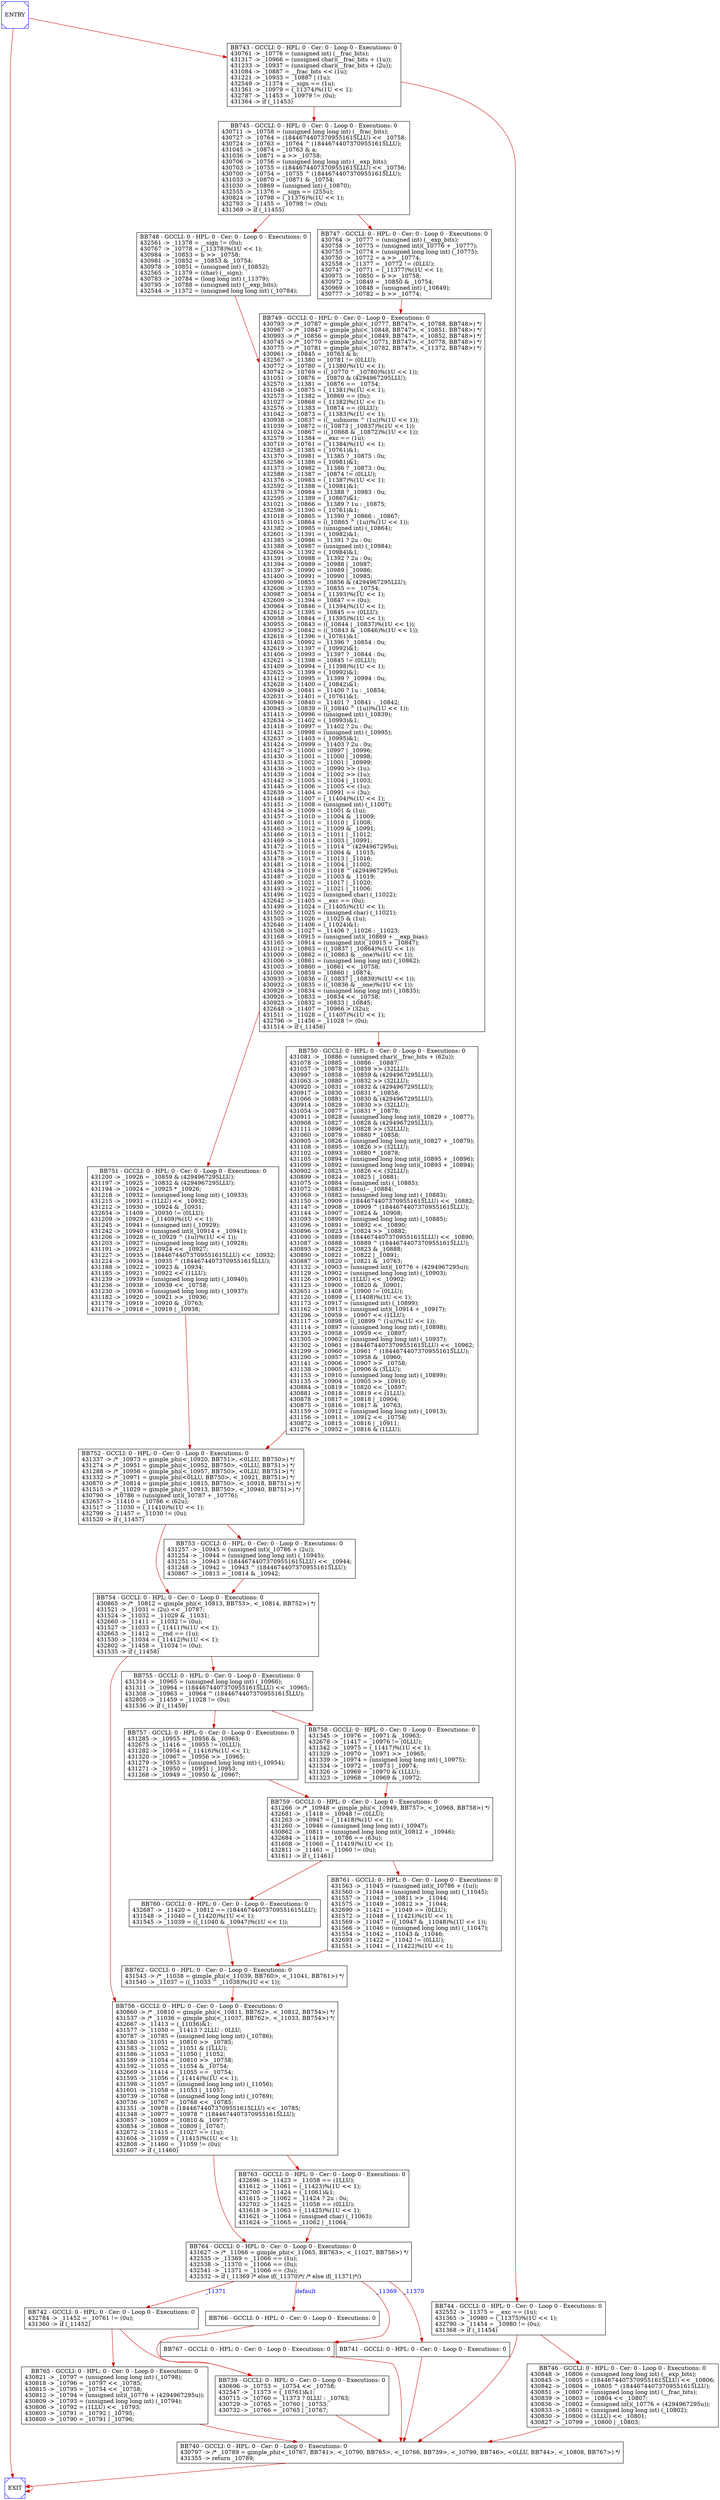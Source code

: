 digraph G {
0[color=blue,shape=Msquare, label="ENTRY"];
1[color=blue,shape=Msquare, label="EXIT"];
2[shape=box, label="BB739 - GCCLI: 0 - HPL: 0 - Cer: 0 - Loop 0 - Executions: 0\n430696 -> _10753 = _10754 << _10758;\l432547 -> _11373 = (_10761)&1;\l430715 -> _10760 = _11373 ? 0LLU : _10763;\l430729 -> _10765 = _10760 | _10753;\l430732 -> _10766 = _10765 | _10767;\l"];
3[shape=box, label="BB740 - GCCLI: 0 - HPL: 0 - Cer: 0 - Loop 0 - Executions: 0\l430797 -> /* _10789 = gimple_phi(<_10767, BB741>, <_10790, BB765>, <_10766, BB739>, <_10799, BB746>, <0LLU, BB744>, <_10808, BB767>) */\l431355 -> return _10789;\l"];
4[shape=box, label="BB741 - GCCLI: 0 - HPL: 0 - Cer: 0 - Loop 0 - Executions: 0"];
5[shape=box, label="BB742 - GCCLI: 0 - HPL: 0 - Cer: 0 - Loop 0 - Executions: 0\n432784 -> _11452 = _10761 != (0u);\l431360 -> if (_11452)\l"];
6[shape=box, label="BB743 - GCCLI: 0 - HPL: 0 - Cer: 0 - Loop 0 - Executions: 0\n430761 -> _10776 = (unsigned int) (__frac_bits);\l431317 -> _10966 = (unsigned char)(__frac_bits + (1u));\l431233 -> _10937 = (unsigned char)(__frac_bits + (2u));\l431084 -> _10887 = __frac_bits << (1u);\l431221 -> _10933 = _10887 | (1u);\l432549 -> _11374 = __sign == (1u);\l431361 -> _10979 = (_11374)%(1U << 1);\l432787 -> _11453 = _10979 != (0u);\l431364 -> if (_11453)\l"];
7[shape=box, label="BB744 - GCCLI: 0 - HPL: 0 - Cer: 0 - Loop 0 - Executions: 0\n432552 -> _11375 = __exc == (1u);\l431365 -> _10980 = (_11375)%(1U << 1);\l432790 -> _11454 = _10980 != (0u);\l431368 -> if (_11454)\l"];
8[shape=box, label="BB745 - GCCLI: 0 - HPL: 0 - Cer: 0 - Loop 0 - Executions: 0\n430711 -> _10758 = (unsigned long long int) (__frac_bits);\l430727 -> _10764 = (18446744073709551615LLU) << _10758;\l430724 -> _10763 = _10764 ^ (18446744073709551615LLU);\l431045 -> _10874 = _10763 & a;\l431036 -> _10871 = a >> _10758;\l430706 -> _10756 = (unsigned long long int) (__exp_bits);\l430703 -> _10755 = (18446744073709551615LLU) << _10756;\l430700 -> _10754 = _10755 ^ (18446744073709551615LLU);\l431033 -> _10870 = _10871 & _10754;\l431030 -> _10869 = (unsigned int) (_10870);\l432555 -> _11376 = __sign == (255u);\l430824 -> _10798 = (_11376)%(1U << 1);\l432793 -> _11455 = _10798 != (0u);\l431369 -> if (_11455)\l"];
9[shape=box, label="BB746 - GCCLI: 0 - HPL: 0 - Cer: 0 - Loop 0 - Executions: 0\n430848 -> _10806 = (unsigned long long int) (__exp_bits);\l430845 -> _10805 = (18446744073709551615LLU) << _10806;\l430842 -> _10804 = _10805 ^ (18446744073709551615LLU);\l430851 -> _10807 = (unsigned long long int) (__frac_bits);\l430839 -> _10803 = _10804 << _10807;\l430836 -> _10802 = (unsigned int)(_10776 + (4294967295u));\l430833 -> _10801 = (unsigned long long int) (_10802);\l430830 -> _10800 = (1LLU) << _10801;\l430827 -> _10799 = _10800 | _10803;\l"];
10[shape=box, label="BB747 - GCCLI: 0 - HPL: 0 - Cer: 0 - Loop 0 - Executions: 0\n430764 -> _10777 = (unsigned int) (__exp_bits);\l430758 -> _10775 = (unsigned int)(_10776 + _10777);\l430755 -> _10774 = (unsigned long long int) (_10775);\l430750 -> _10772 = a >> _10774;\l432558 -> _11377 = _10772 != (0LLU);\l430747 -> _10771 = (_11377)%(1U << 1);\l430975 -> _10850 = b >> _10758;\l430972 -> _10849 = _10850 & _10754;\l430969 -> _10848 = (unsigned int) (_10849);\l430777 -> _10782 = b >> _10774;\l"];
11[shape=box, label="BB748 - GCCLI: 0 - HPL: 0 - Cer: 0 - Loop 0 - Executions: 0\n432561 -> _11378 = __sign != (0u);\l430767 -> _10778 = (_11378)%(1U << 1);\l430984 -> _10853 = b >> _10758;\l430981 -> _10852 = _10853 & _10754;\l430978 -> _10851 = (unsigned int) (_10852);\l432565 -> _11379 = (char) (__sign);\l430783 -> _10784 = (long long int) (_11379);\l430795 -> _10788 = (unsigned int) (__exp_bits);\l432544 -> _11372 = (unsigned long long int) (_10784);\l"];
12[shape=box, label="BB749 - GCCLI: 0 - HPL: 0 - Cer: 0 - Loop 0 - Executions: 0\l430793 -> /* _10787 = gimple_phi(<_10777, BB747>, <_10788, BB748>) */\l430967 -> /* _10847 = gimple_phi(<_10848, BB747>, <_10851, BB748>) */\l430993 -> /* _10856 = gimple_phi(<_10849, BB747>, <_10852, BB748>) */\l430745 -> /* _10770 = gimple_phi(<_10771, BB747>, <_10778, BB748>) */\l430775 -> /* _10781 = gimple_phi(<_10782, BB747>, <_11372, BB748>) */\l430961 -> _10845 = _10763 & b;\l432567 -> _11380 = _10781 != (0LLU);\l430772 -> _10780 = (_11380)%(1U << 1);\l430742 -> _10769 = ((_10770 ^ _10780)%(1U << 1));\l431051 -> _10876 = _10870 & (4294967295LLU);\l432570 -> _11381 = _10876 == _10754;\l431048 -> _10875 = (_11381)%(1U << 1);\l432573 -> _11382 = _10869 == (0u);\l431027 -> _10868 = (_11382)%(1U << 1);\l432576 -> _11383 = _10874 == (0LLU);\l431042 -> _10873 = (_11383)%(1U << 1);\l430938 -> _10837 = ((__subnorm ^ (1u))%(1U << 1));\l431039 -> _10872 = ((_10873 | _10837)%(1U << 1));\l431024 -> _10867 = ((_10868 & _10872)%(1U << 1));\l432579 -> _11384 = __exc == (1u);\l430719 -> _10761 = (_11384)%(1U << 1);\l432583 -> _11385 = (_10761)&1;\l431370 -> _10981 = _11385 ? _10875 : 0u;\l432586 -> _11386 = (_10981)&1;\l431373 -> _10982 = _11386 ? _10873 : 0u;\l432588 -> _11387 = _10874 != (0LLU);\l431376 -> _10983 = (_11387)%(1U << 1);\l432592 -> _11388 = (_10981)&1;\l431379 -> _10984 = _11388 ? _10983 : 0u;\l432595 -> _11389 = (_10867)&1;\l431021 -> _10866 = _11389 ? 1u : _10875;\l432598 -> _11390 = (_10761)&1;\l431018 -> _10865 = _11390 ? _10866 : _10867;\l431015 -> _10864 = ((_10865 ^ (1u))%(1U << 1));\l431382 -> _10985 = (unsigned int) (_10864);\l432601 -> _11391 = (_10982)&1;\l431385 -> _10986 = _11391 ? 2u : 0u;\l431388 -> _10987 = (unsigned int) (_10984);\l432604 -> _11392 = (_10984)&1;\l431391 -> _10988 = _11392 ? 2u : 0u;\l431394 -> _10989 = _10988 | _10987;\l431397 -> _10990 = _10989 | _10986;\l431400 -> _10991 = _10990 | _10985;\l430990 -> _10855 = _10856 & (4294967295LLU);\l432606 -> _11393 = _10855 == _10754;\l430987 -> _10854 = (_11393)%(1U << 1);\l432609 -> _11394 = _10847 == (0u);\l430964 -> _10846 = (_11394)%(1U << 1);\l432612 -> _11395 = _10845 == (0LLU);\l430958 -> _10844 = (_11395)%(1U << 1);\l430955 -> _10843 = ((_10844 | _10837)%(1U << 1));\l430952 -> _10842 = ((_10843 & _10846)%(1U << 1));\l432616 -> _11396 = (_10761)&1;\l431403 -> _10992 = _11396 ? _10854 : 0u;\l432619 -> _11397 = (_10992)&1;\l431406 -> _10993 = _11397 ? _10844 : 0u;\l432621 -> _11398 = _10845 != (0LLU);\l431409 -> _10994 = (_11398)%(1U << 1);\l432625 -> _11399 = (_10992)&1;\l431412 -> _10995 = _11399 ? _10994 : 0u;\l432628 -> _11400 = (_10842)&1;\l430949 -> _10841 = _11400 ? 1u : _10854;\l432631 -> _11401 = (_10761)&1;\l430946 -> _10840 = _11401 ? _10841 : _10842;\l430943 -> _10839 = ((_10840 ^ (1u))%(1U << 1));\l431415 -> _10996 = (unsigned int) (_10839);\l432634 -> _11402 = (_10993)&1;\l431418 -> _10997 = _11402 ? 2u : 0u;\l431421 -> _10998 = (unsigned int) (_10995);\l432637 -> _11403 = (_10995)&1;\l431424 -> _10999 = _11403 ? 2u : 0u;\l431427 -> _11000 = _10997 | _10996;\l431430 -> _11001 = _11000 | _10998;\l431433 -> _11002 = _11001 | _10999;\l431436 -> _11003 = _10990 >> (1u);\l431439 -> _11004 = _11002 >> (1u);\l431442 -> _11005 = _11004 | _11003;\l431445 -> _11006 = _11005 << (1u);\l432639 -> _11404 = _10991 == (3u);\l431448 -> _11007 = (_11404)%(1U << 1);\l431451 -> _11008 = (unsigned int) (_11007);\l431454 -> _11009 = _11001 & (1u);\l431457 -> _11010 = _11004 & _11009;\l431460 -> _11011 = _11010 | _11008;\l431463 -> _11012 = _11009 & _10991;\l431466 -> _11013 = _11011 | _11012;\l431469 -> _11014 = _11003 | _10991;\l431472 -> _11015 = _11014 ^ (4294967295u);\l431475 -> _11016 = _11004 & _11015;\l431478 -> _11017 = _11013 | _11016;\l431481 -> _11018 = _11004 | _11002;\l431484 -> _11019 = _11018 ^ (4294967295u);\l431487 -> _11020 = _11003 & _11019;\l431490 -> _11021 = _11017 | _11020;\l431493 -> _11022 = _11021 | _11006;\l431496 -> _11023 = (unsigned char) (_11022);\l432642 -> _11405 = __exc == (0u);\l431499 -> _11024 = (_11405)%(1U << 1);\l431502 -> _11025 = (unsigned char) (_11021);\l431505 -> _11026 = _11025 & (1u);\l432646 -> _11406 = (_11024)&1;\l431508 -> _11027 = _11406 ? _11026 : _11023;\l431168 -> _10915 = (unsigned int)(_10869 + __exp_bias);\l431165 -> _10914 = (unsigned int)(_10915 + _10847);\l431012 -> _10863 = ((_10837 | _10864)%(1U << 1));\l431009 -> _10862 = ((_10863 & __one)%(1U << 1));\l431006 -> _10861 = (unsigned long long int) (_10862);\l431003 -> _10860 = _10861 << _10758;\l431000 -> _10859 = _10860 | _10874;\l430935 -> _10836 = ((_10837 | _10839)%(1U << 1));\l430932 -> _10835 = ((_10836 & __one)%(1U << 1));\l430929 -> _10834 = (unsigned long long int) (_10835);\l430926 -> _10833 = _10834 << _10758;\l430923 -> _10832 = _10833 | _10845;\l432648 -> _11407 = _10966 > (32u);\l431511 -> _11028 = (_11407)%(1U << 1);\l432796 -> _11456 = _11028 != (0u);\l431514 -> if (_11456)\l"];
13[shape=box, label="BB750 - GCCLI: 0 - HPL: 0 - Cer: 0 - Loop 0 - Executions: 0\n431081 -> _10886 = (unsigned char)(__frac_bits + (62u));\l431078 -> _10885 = _10886 - _10887;\l431057 -> _10878 = _10859 >> (32LLU);\l430997 -> _10858 = _10859 & (4294967295LLU);\l431063 -> _10880 = _10832 >> (32LLU);\l430920 -> _10831 = _10832 & (4294967295LLU);\l430917 -> _10830 = _10831 * _10858;\l431066 -> _10881 = _10830 & (4294967295LLU);\l430914 -> _10829 = _10830 >> (32LLU);\l431054 -> _10877 = _10831 * _10878;\l430911 -> _10828 = (unsigned long long int)(_10829 + _10877);\l430908 -> _10827 = _10828 & (4294967295LLU);\l431111 -> _10896 = _10828 >> (32LLU);\l431060 -> _10879 = _10880 * _10858;\l430905 -> _10826 = (unsigned long long int)(_10827 + _10879);\l431108 -> _10895 = _10826 >> (32LLU);\l431102 -> _10893 = _10880 * _10878;\l431105 -> _10894 = (unsigned long long int)(_10895 + _10896);\l431099 -> _10892 = (unsigned long long int)(_10893 + _10894);\l430902 -> _10825 = _10826 << (32LLU);\l430899 -> _10824 = _10825 | _10881;\l431075 -> _10884 = (unsigned int) (_10885);\l431072 -> _10883 = (64u) - _10884;\l431069 -> _10882 = (unsigned long long int) (_10883);\l431150 -> _10909 = (18446744073709551615LLU) << _10882;\l431147 -> _10908 = _10909 ^ (18446744073709551615LLU);\l431144 -> _10907 = _10824 & _10908;\l431093 -> _10890 = (unsigned long long int) (_10885);\l431096 -> _10891 = _10892 << _10890;\l430896 -> _10823 = _10824 >> _10882;\l431090 -> _10889 = (18446744073709551615LLU) << _10890;\l431087 -> _10888 = _10889 ^ (18446744073709551615LLU);\l430893 -> _10822 = _10823 & _10888;\l430890 -> _10821 = _10822 | _10891;\l430887 -> _10820 = _10821 & _10763;\l431132 -> _10903 = (unsigned int)(_10776 + (4294967295u));\l431129 -> _10902 = (unsigned long long int) (_10903);\l431126 -> _10901 = (1LLU) << _10902;\l431123 -> _10900 = _10820 & _10901;\l432651 -> _11408 = _10900 != (0LLU);\l431120 -> _10899 = (_11408)%(1U << 1);\l431173 -> _10917 = (unsigned int) (_10899);\l431162 -> _10913 = (unsigned int)(_10914 + _10917);\l431296 -> _10959 = _10907 << (1LLU);\l431117 -> _10898 = ((_10899 ^ (1u))%(1U << 1));\l431114 -> _10897 = (unsigned long long int) (_10898);\l431293 -> _10958 = _10959 << _10897;\l431305 -> _10962 = (unsigned long long int) (_10937);\l431302 -> _10961 = (18446744073709551615LLU) << _10962;\l431299 -> _10960 = _10961 ^ (18446744073709551615LLU);\l431290 -> _10957 = _10958 & _10960;\l431141 -> _10906 = _10907 >> _10758;\l431138 -> _10905 = _10906 & (3LLU);\l431153 -> _10910 = (unsigned long long int) (_10899);\l431135 -> _10904 = _10905 >> _10910;\l430884 -> _10819 = _10820 << _10897;\l430881 -> _10818 = _10819 << (1LLU);\l430878 -> _10817 = _10818 | _10904;\l430875 -> _10816 = _10817 & _10763;\l431159 -> _10912 = (unsigned long long int) (_10913);\l431156 -> _10911 = _10912 << _10758;\l430872 -> _10815 = _10816 | _10911;\l431276 -> _10952 = _10816 & (1LLU);\l"];
14[shape=box, label="BB751 - GCCLI: 0 - HPL: 0 - Cer: 0 - Loop 0 - Executions: 0\n431200 -> _10926 = _10859 & (4294967295LLU);\l431197 -> _10925 = _10832 & (4294967295LLU);\l431194 -> _10924 = _10925 * _10926;\l431218 -> _10932 = (unsigned long long int) (_10933);\l431215 -> _10931 = (1LLU) << _10932;\l431212 -> _10930 = _10924 & _10931;\l432654 -> _11409 = _10930 != (0LLU);\l431209 -> _10929 = (_11409)%(1U << 1);\l431245 -> _10941 = (unsigned int) (_10929);\l431242 -> _10940 = (unsigned int)(_10914 + _10941);\l431206 -> _10928 = ((_10929 ^ (1u))%(1U << 1));\l431203 -> _10927 = (unsigned long long int) (_10928);\l431191 -> _10923 = _10924 << _10927;\l431227 -> _10935 = (18446744073709551615LLU) << _10932;\l431224 -> _10934 = _10935 ^ (18446744073709551615LLU);\l431188 -> _10922 = _10923 & _10934;\l431185 -> _10921 = _10922 << (1LLU);\l431239 -> _10939 = (unsigned long long int) (_10940);\l431236 -> _10938 = _10939 << _10758;\l431230 -> _10936 = (unsigned long long int) (_10937);\l431182 -> _10920 = _10921 >> _10936;\l431179 -> _10919 = _10920 & _10763;\l431176 -> _10918 = _10919 | _10938;\l"];
15[shape=box, label="BB752 - GCCLI: 0 - HPL: 0 - Cer: 0 - Loop 0 - Executions: 0\l431337 -> /* _10973 = gimple_phi(<_10920, BB751>, <0LLU, BB750>) */\l431274 -> /* _10951 = gimple_phi(<_10952, BB750>, <0LLU, BB751>) */\l431288 -> /* _10956 = gimple_phi(<_10957, BB750>, <0LLU, BB751>) */\l431332 -> /* _10971 = gimple_phi(<0LLU, BB750>, <_10921, BB751>) */\l430870 -> /* _10814 = gimple_phi(<_10815, BB750>, <_10918, BB751>) */\l431515 -> /* _11029 = gimple_phi(<_10913, BB750>, <_10940, BB751>) */\l430790 -> _10786 = (unsigned int)(_10787 + _10776);\l432657 -> _11410 = _10786 < (62u);\l431517 -> _11030 = (_11410)%(1U << 1);\l432799 -> _11457 = _11030 != (0u);\l431520 -> if (_11457)\l"];
16[shape=box, label="BB753 - GCCLI: 0 - HPL: 0 - Cer: 0 - Loop 0 - Executions: 0\n431257 -> _10945 = (unsigned int)(_10786 + (2u));\l431254 -> _10944 = (unsigned long long int) (_10945);\l431251 -> _10943 = (18446744073709551615LLU) << _10944;\l431248 -> _10942 = _10943 ^ (18446744073709551615LLU);\l430867 -> _10813 = _10814 & _10942;\l"];
17[shape=box, label="BB754 - GCCLI: 0 - HPL: 0 - Cer: 0 - Loop 0 - Executions: 0\l430865 -> /* _10812 = gimple_phi(<_10813, BB753>, <_10814, BB752>) */\l431521 -> _11031 = (2u) << _10787;\l431524 -> _11032 = _11029 & _11031;\l432660 -> _11411 = _11032 != (0u);\l431527 -> _11033 = (_11411)%(1U << 1);\l432663 -> _11412 = __rnd == (1u);\l431530 -> _11034 = (_11412)%(1U << 1);\l432802 -> _11458 = _11034 != (0u);\l431535 -> if (_11458)\l"];
18[shape=box, label="BB755 - GCCLI: 0 - HPL: 0 - Cer: 0 - Loop 0 - Executions: 0\n431314 -> _10965 = (unsigned long long int) (_10966);\l431311 -> _10964 = (18446744073709551615LLU) << _10965;\l431308 -> _10963 = _10964 ^ (18446744073709551615LLU);\l432805 -> _11459 = _11028 != (0u);\l431536 -> if (_11459)\l"];
19[shape=box, label="BB756 - GCCLI: 0 - HPL: 0 - Cer: 0 - Loop 0 - Executions: 0\l430860 -> /* _10810 = gimple_phi(<_10811, BB762>, <_10812, BB754>) */\l431537 -> /* _11036 = gimple_phi(<_11037, BB762>, <_11033, BB754>) */\l432667 -> _11413 = (_11036)&1;\l431577 -> _11050 = _11413 ? 2LLU : 0LLU;\l430787 -> _10785 = (unsigned long long int) (_10786);\l431580 -> _11051 = _10810 >> _10785;\l431583 -> _11052 = _11051 & (1LLU);\l431586 -> _11053 = _11050 | _11052;\l431589 -> _11054 = _10810 >> _10758;\l431592 -> _11055 = _11054 & _10754;\l432669 -> _11414 = _11055 == _10754;\l431595 -> _11056 = (_11414)%(1U << 1);\l431598 -> _11057 = (unsigned long long int) (_11056);\l431601 -> _11058 = _11053 | _11057;\l430739 -> _10768 = (unsigned long long int) (_10769);\l430736 -> _10767 = _10768 << _10785;\l431351 -> _10978 = (18446744073709551615LLU) << _10785;\l431348 -> _10977 = _10978 ^ (18446744073709551615LLU);\l430857 -> _10809 = _10810 & _10977;\l430854 -> _10808 = _10809 | _10767;\l432672 -> _11415 = _11027 == (1u);\l431604 -> _11059 = (_11415)%(1U << 1);\l432808 -> _11460 = _11059 != (0u);\l431607 -> if (_11460)\l"];
20[shape=box, label="BB757 - GCCLI: 0 - HPL: 0 - Cer: 0 - Loop 0 - Executions: 0\n431285 -> _10955 = _10956 & _10963;\l432675 -> _11416 = _10955 != (0LLU);\l431282 -> _10954 = (_11416)%(1U << 1);\l431320 -> _10967 = _10956 >> _10965;\l431279 -> _10953 = (unsigned long long int) (_10954);\l431271 -> _10950 = _10951 | _10953;\l431268 -> _10949 = _10950 & _10967;\l"];
21[shape=box, label="BB758 - GCCLI: 0 - HPL: 0 - Cer: 0 - Loop 0 - Executions: 0\n431345 -> _10976 = _10971 & _10963;\l432678 -> _11417 = _10976 != (0LLU);\l431342 -> _10975 = (_11417)%(1U << 1);\l431329 -> _10970 = _10971 >> _10965;\l431339 -> _10974 = (unsigned long long int) (_10975);\l431334 -> _10972 = _10973 | _10974;\l431326 -> _10969 = _10970 & (1LLU);\l431323 -> _10968 = _10969 & _10972;\l"];
22[shape=box, label="BB759 - GCCLI: 0 - HPL: 0 - Cer: 0 - Loop 0 - Executions: 0\l431266 -> /* _10948 = gimple_phi(<_10949, BB757>, <_10968, BB758>) */\l432681 -> _11418 = _10948 != (0LLU);\l431263 -> _10947 = (_11418)%(1U << 1);\l431260 -> _10946 = (unsigned long long int) (_10947);\l430862 -> _10811 = (unsigned long long int)(_10812 + _10946);\l432684 -> _11419 = _10786 == (63u);\l431608 -> _11060 = (_11419)%(1U << 1);\l432811 -> _11461 = _11060 != (0u);\l431611 -> if (_11461)\l"];
23[shape=box, label="BB760 - GCCLI: 0 - HPL: 0 - Cer: 0 - Loop 0 - Executions: 0\n432687 -> _11420 = _10812 == (18446744073709551615LLU);\l431548 -> _11040 = (_11420)%(1U << 1);\l431545 -> _11039 = ((_11040 & _10947)%(1U << 1));\l"];
24[shape=box, label="BB761 - GCCLI: 0 - HPL: 0 - Cer: 0 - Loop 0 - Executions: 0\n431563 -> _11045 = (unsigned int)(_10786 + (1u));\l431560 -> _11044 = (unsigned long long int) (_11045);\l431557 -> _11043 = _10811 >> _11044;\l431575 -> _11049 = _10812 >> _11044;\l432690 -> _11421 = _11049 == (0LLU);\l431572 -> _11048 = (_11421)%(1U << 1);\l431569 -> _11047 = ((_10947 & _11048)%(1U << 1));\l431566 -> _11046 = (unsigned long long int) (_11047);\l431554 -> _11042 = _11043 & _11046;\l432693 -> _11422 = _11042 != (0LLU);\l431551 -> _11041 = (_11422)%(1U << 1);\l"];
25[shape=box, label="BB762 - GCCLI: 0 - HPL: 0 - Cer: 0 - Loop 0 - Executions: 0\l431543 -> /* _11038 = gimple_phi(<_11039, BB760>, <_11041, BB761>) */\l431540 -> _11037 = ((_11033 ^ _11038)%(1U << 1));\l"];
26[shape=box, label="BB763 - GCCLI: 0 - HPL: 0 - Cer: 0 - Loop 0 - Executions: 0\n432696 -> _11423 = _11058 == (1LLU);\l431612 -> _11061 = (_11423)%(1U << 1);\l432700 -> _11424 = (_11061)&1;\l431615 -> _11062 = _11424 ? 2u : 0u;\l432702 -> _11425 = _11058 == (0LLU);\l431618 -> _11063 = (_11425)%(1U << 1);\l431621 -> _11064 = (unsigned char) (_11063);\l431624 -> _11065 = _11062 | _11064;\l"];
27[shape=box, label="BB764 - GCCLI: 0 - HPL: 0 - Cer: 0 - Loop 0 - Executions: 0\l431627 -> /* _11066 = gimple_phi(<_11065, BB763>, <_11027, BB756>) */\l432535 -> _11369 = _11066 == (1u);\l432538 -> _11370 = _11066 == (0u);\l432541 -> _11371 = _11066 == (3u);\l432532 -> if (_11369 /* else if(_11370)*/ /* else if(_11371)*/)\l"];
28[shape=box, label="BB765 - GCCLI: 0 - HPL: 0 - Cer: 0 - Loop 0 - Executions: 0\n430821 -> _10797 = (unsigned long long int) (_10798);\l430818 -> _10796 = _10797 << _10785;\l430815 -> _10795 = _10754 << _10758;\l430812 -> _10794 = (unsigned int)(_10776 + (4294967295u));\l430809 -> _10793 = (unsigned long long int) (_10794);\l430806 -> _10792 = (1LLU) << _10793;\l430803 -> _10791 = _10792 | _10795;\l430800 -> _10790 = _10791 | _10796;\l"];
29[shape=box, label="BB766 - GCCLI: 0 - HPL: 0 - Cer: 0 - Loop 0 - Executions: 0"];
30[shape=box, label="BB767 - GCCLI: 0 - HPL: 0 - Cer: 0 - Loop 0 - Executions: 0"];
0->6 [fontcolor=blue, color=red3];
1->1 [fontcolor=blue, color=red3];
2->3 [fontcolor=blue, color=red3];
3->1 [fontcolor=blue, color=red3];
4->3 [fontcolor=blue, color=red3];
5->28 [fontcolor=blue, color=red3];
5->2 [fontcolor=blue, color=red3];
6->7 [fontcolor=blue, color=red3];
6->8 [fontcolor=blue, color=red3];
7->9 [fontcolor=blue, color=red3];
7->3 [fontcolor=blue, color=red3];
8->10 [fontcolor=blue, color=red3];
8->11 [fontcolor=blue, color=red3];
9->3 [fontcolor=blue, color=red3];
10->12 [fontcolor=blue, color=red3];
11->12 [fontcolor=blue, color=red3];
12->13 [fontcolor=blue, color=red3];
12->14 [fontcolor=blue, color=red3];
13->15 [fontcolor=blue, color=red3];
14->15 [fontcolor=blue, color=red3];
15->16 [fontcolor=blue, color=red3];
15->17 [fontcolor=blue, color=red3];
16->17 [fontcolor=blue, color=red3];
17->18 [fontcolor=blue, color=red3];
17->19 [fontcolor=blue, color=red3];
18->20 [fontcolor=blue, color=red3];
18->21 [fontcolor=blue, color=red3];
19->26 [fontcolor=blue, color=red3];
19->27 [fontcolor=blue, color=red3];
20->22 [fontcolor=blue, color=red3];
21->22 [fontcolor=blue, color=red3];
22->23 [fontcolor=blue, color=red3];
22->24 [fontcolor=blue, color=red3];
23->25 [fontcolor=blue, color=red3];
24->25 [fontcolor=blue, color=red3];
25->19 [fontcolor=blue, color=red3];
26->27 [fontcolor=blue, color=red3];
27->29 [fontcolor=blue, color=red3,label="default"];
27->30 [fontcolor=blue, color=red3,label="_11369"];
27->4 [fontcolor=blue, color=red3,label="_11370"];
27->5 [fontcolor=blue, color=red3,label="_11371"];
28->3 [fontcolor=blue, color=red3];
29->2 [fontcolor=blue, color=red3];
30->3 [fontcolor=blue, color=red3];
0->1 [fontcolor=blue, color=red3];
}
